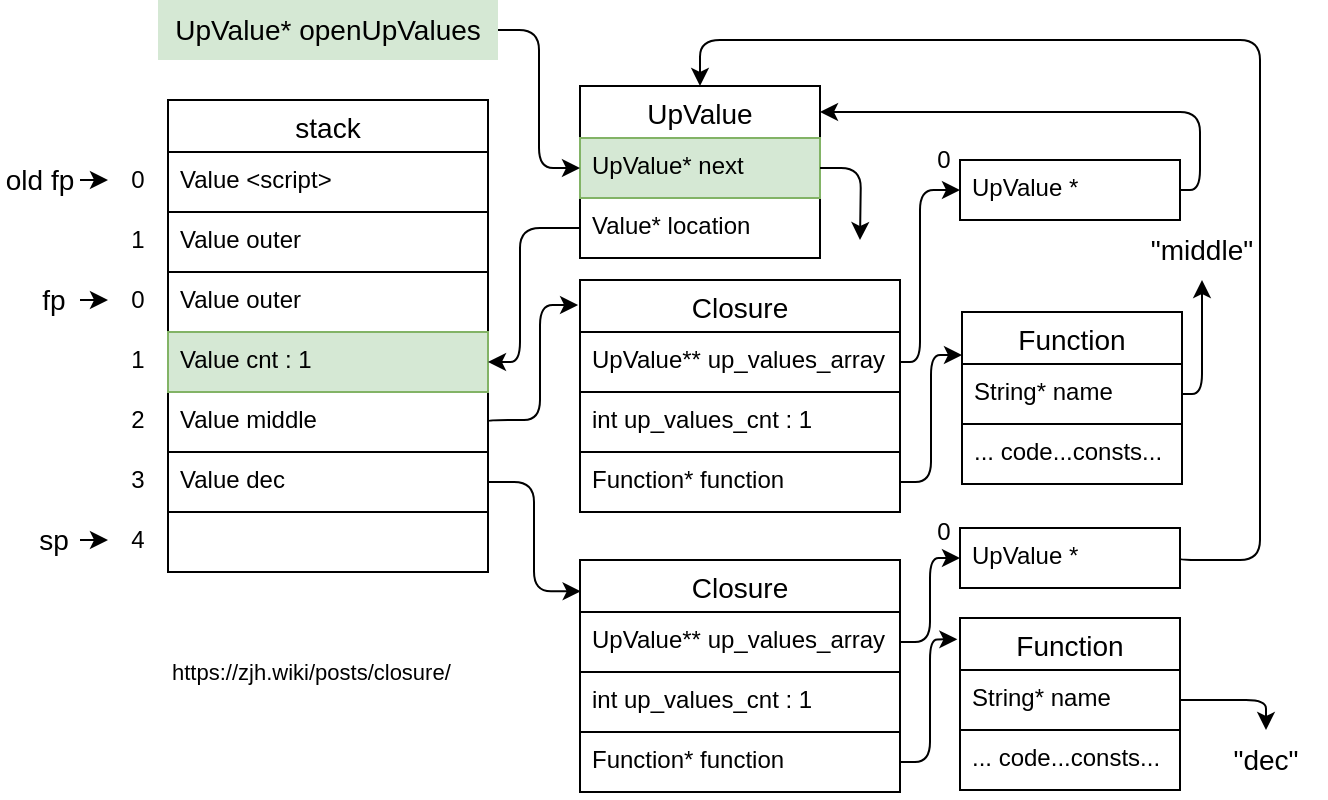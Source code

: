 <mxfile>
    <diagram id="UnN0kaY5O3gFq5ZVDEyJ" name="Page-1">
        <mxGraphModel dx="1150" dy="721" grid="1" gridSize="10" guides="1" tooltips="1" connect="1" arrows="1" fold="1" page="1" pageScale="1" pageWidth="3300" pageHeight="4681" background="#ffffff" math="0" shadow="0">
            <root>
                <mxCell id="0"/>
                <mxCell id="1" parent="0"/>
                <mxCell id="29" value="stack" style="swimlane;fontStyle=0;childLayout=stackLayout;horizontal=1;startSize=26;horizontalStack=0;resizeParent=1;resizeParentMax=0;resizeLast=0;collapsible=0;marginBottom=0;align=center;fontSize=14;expand=1;treeFolding=0;noLabel=0;allowArrows=1;dropTarget=1;" parent="1" vertex="1">
                    <mxGeometry x="314" y="130" width="160" height="236" as="geometry">
                        <mxRectangle x="200" y="220" width="60" height="30" as="alternateBounds"/>
                    </mxGeometry>
                </mxCell>
                <mxCell id="30" value="Value &lt;script&gt;" style="text;strokeColor=default;fillColor=none;spacingLeft=4;spacingRight=4;overflow=hidden;rotatable=0;points=[[0,0.5],[1,0.5]];portConstraint=eastwest;fontSize=12;expand=0;" parent="29" vertex="1">
                    <mxGeometry y="26" width="160" height="30" as="geometry"/>
                </mxCell>
                <mxCell id="31" value="Value outer" style="text;strokeColor=default;fillColor=none;spacingLeft=4;spacingRight=4;overflow=hidden;rotatable=0;points=[[0,0.5],[1,0.5]];portConstraint=eastwest;fontSize=12;expand=0;" parent="29" vertex="1">
                    <mxGeometry y="56" width="160" height="30" as="geometry"/>
                </mxCell>
                <mxCell id="32" value="Value outer" style="text;strokeColor=default;fillColor=none;spacingLeft=4;spacingRight=4;overflow=hidden;rotatable=0;points=[[0,0.5],[1,0.5]];portConstraint=eastwest;fontSize=12;expand=0;" parent="29" vertex="1">
                    <mxGeometry y="86" width="160" height="30" as="geometry"/>
                </mxCell>
                <mxCell id="55" value="Value cnt : 1" style="text;spacingLeft=4;spacingRight=4;overflow=hidden;rotatable=0;points=[[0,0.5],[1,0.5]];portConstraint=eastwest;fontSize=12;expand=0;strokeColor=#82b366;fillColor=#d5e8d4;" parent="29" vertex="1">
                    <mxGeometry y="116" width="160" height="30" as="geometry"/>
                </mxCell>
                <mxCell id="56" value="Value middle" style="text;strokeColor=none;fillColor=none;spacingLeft=4;spacingRight=4;overflow=hidden;rotatable=0;points=[[0,0.5],[1,0.5]];portConstraint=eastwest;fontSize=12;expand=0;" parent="29" vertex="1">
                    <mxGeometry y="146" width="160" height="30" as="geometry"/>
                </mxCell>
                <mxCell id="101" value="Value dec" style="text;strokeColor=default;fillColor=none;spacingLeft=4;spacingRight=4;overflow=hidden;rotatable=0;points=[[0,0.5],[1,0.5]];portConstraint=eastwest;fontSize=12;expand=0;" parent="29" vertex="1">
                    <mxGeometry y="176" width="160" height="30" as="geometry"/>
                </mxCell>
                <mxCell id="138" value="" style="text;strokeColor=default;fillColor=none;spacingLeft=4;spacingRight=4;overflow=hidden;rotatable=0;points=[[0,0.5],[1,0.5]];portConstraint=eastwest;fontSize=12;expand=0;" parent="29" vertex="1">
                    <mxGeometry y="206" width="160" height="30" as="geometry"/>
                </mxCell>
                <mxCell id="61" value="Closure" style="swimlane;fontStyle=0;childLayout=stackLayout;horizontal=1;startSize=26;horizontalStack=0;resizeParent=1;resizeParentMax=0;resizeLast=0;collapsible=0;marginBottom=0;align=center;fontSize=14;expand=1;treeFolding=0;noLabel=0;allowArrows=1;dropTarget=1;" parent="1" vertex="1">
                    <mxGeometry x="520" y="220" width="160" height="116" as="geometry">
                        <mxRectangle x="200" y="220" width="60" height="30" as="alternateBounds"/>
                    </mxGeometry>
                </mxCell>
                <mxCell id="63" value="UpValue** up_values_array" style="text;spacingLeft=4;spacingRight=4;overflow=hidden;rotatable=0;points=[[0,0.5],[1,0.5]];portConstraint=eastwest;fontSize=12;expand=0;strokeColor=default;" parent="61" vertex="1">
                    <mxGeometry y="26" width="160" height="30" as="geometry"/>
                </mxCell>
                <mxCell id="70" value="int up_values_cnt : 1" style="text;spacingLeft=4;spacingRight=4;overflow=hidden;rotatable=0;points=[[0,0.5],[1,0.5]];portConstraint=eastwest;fontSize=12;expand=0;" parent="61" vertex="1">
                    <mxGeometry y="56" width="160" height="30" as="geometry"/>
                </mxCell>
                <mxCell id="77" value="Function* function" style="text;strokeColor=default;fillColor=none;spacingLeft=4;spacingRight=4;overflow=hidden;rotatable=0;points=[[0,0.5],[1,0.5]];portConstraint=eastwest;fontSize=12;expand=0;" parent="61" vertex="1">
                    <mxGeometry y="86" width="160" height="30" as="geometry"/>
                </mxCell>
                <mxCell id="65" value="Function" style="swimlane;fontStyle=0;childLayout=stackLayout;horizontal=1;startSize=26;horizontalStack=0;resizeParent=1;resizeParentMax=0;resizeLast=0;collapsible=0;marginBottom=0;align=center;fontSize=14;expand=1;treeFolding=0;noLabel=0;allowArrows=1;dropTarget=1;" parent="1" vertex="1">
                    <mxGeometry x="711" y="236" width="110" height="86" as="geometry">
                        <mxRectangle x="200" y="220" width="60" height="30" as="alternateBounds"/>
                    </mxGeometry>
                </mxCell>
                <mxCell id="66" value="String* name" style="text;strokeColor=default;fillColor=none;spacingLeft=4;spacingRight=4;overflow=hidden;rotatable=0;points=[[0,0.5],[1,0.5]];portConstraint=eastwest;fontSize=12;expand=0;" parent="65" vertex="1">
                    <mxGeometry y="26" width="110" height="30" as="geometry"/>
                </mxCell>
                <mxCell id="153" value="... code...consts..." style="text;strokeColor=default;fillColor=none;spacingLeft=4;spacingRight=4;overflow=hidden;rotatable=0;points=[[0,0.5],[1,0.5]];portConstraint=eastwest;fontSize=12;expand=0;" parent="65" vertex="1">
                    <mxGeometry y="56" width="110" height="30" as="geometry"/>
                </mxCell>
                <mxCell id="195" style="edgeStyle=orthogonalEdgeStyle;html=1;exitX=1;exitY=0.5;exitDx=0;exitDy=0;entryX=1;entryY=0.151;entryDx=0;entryDy=0;entryPerimeter=0;fontSize=14;" edge="1" parent="1" source="71" target="81">
                    <mxGeometry relative="1" as="geometry"/>
                </mxCell>
                <mxCell id="71" value="UpValue *" style="text;spacingLeft=4;spacingRight=4;overflow=hidden;rotatable=0;points=[[0,0.5],[1,0.5]];portConstraint=eastwest;fontSize=12;expand=0;strokeColor=default;" parent="1" vertex="1">
                    <mxGeometry x="710" y="160" width="110" height="30" as="geometry"/>
                </mxCell>
                <mxCell id="81" value="UpValue" style="swimlane;fontStyle=0;childLayout=stackLayout;horizontal=1;startSize=26;horizontalStack=0;resizeParent=1;resizeParentMax=0;resizeLast=0;collapsible=0;marginBottom=0;align=center;fontSize=14;expand=1;treeFolding=0;noLabel=0;allowArrows=1;dropTarget=1;" parent="1" vertex="1">
                    <mxGeometry x="520" y="123" width="120" height="86" as="geometry">
                        <mxRectangle x="200" y="220" width="60" height="30" as="alternateBounds"/>
                    </mxGeometry>
                </mxCell>
                <mxCell id="83" value="UpValue* next" style="text;spacingLeft=4;spacingRight=4;overflow=hidden;rotatable=0;points=[[0,0.5],[1,0.5]];portConstraint=eastwest;fontSize=12;expand=0;fillColor=#d5e8d4;strokeColor=#82b366;" parent="81" vertex="1">
                    <mxGeometry y="26" width="120" height="30" as="geometry"/>
                </mxCell>
                <mxCell id="193" value="Value* location" style="text;spacingLeft=4;spacingRight=4;overflow=hidden;rotatable=0;points=[[0,0.5],[1,0.5]];portConstraint=eastwest;fontSize=12;expand=0;" vertex="1" parent="81">
                    <mxGeometry y="56" width="120" height="30" as="geometry"/>
                </mxCell>
                <mxCell id="133" style="edgeStyle=none;html=1;exitX=1;exitY=0.5;exitDx=0;exitDy=0;entryX=0;entryY=0.5;entryDx=0;entryDy=0;" parent="1" source="99" target="129" edge="1">
                    <mxGeometry relative="1" as="geometry"/>
                </mxCell>
                <mxCell id="99" value="&lt;font style=&quot;font-size: 14px;&quot;&gt;fp&lt;/font&gt;" style="text;html=1;strokeColor=none;fillColor=none;align=center;verticalAlign=middle;whiteSpace=wrap;rounded=0;" parent="1" vertex="1">
                    <mxGeometry x="244" y="215" width="26" height="30" as="geometry"/>
                </mxCell>
                <mxCell id="113" style="edgeStyle=orthogonalEdgeStyle;html=1;exitX=1;exitY=0.5;exitDx=0;exitDy=0;entryX=0;entryY=0.5;entryDx=0;entryDy=0;fontSize=14;elbow=vertical;" parent="1" source="63" target="71" edge="1">
                    <mxGeometry relative="1" as="geometry">
                        <Array as="points">
                            <mxPoint x="690" y="261"/>
                            <mxPoint x="690" y="175"/>
                        </Array>
                    </mxGeometry>
                </mxCell>
                <mxCell id="119" style="edgeStyle=orthogonalEdgeStyle;html=1;exitX=1;exitY=0.5;exitDx=0;exitDy=0;entryX=-0.006;entryY=0.108;entryDx=0;entryDy=0;entryPerimeter=0;fontSize=14;elbow=vertical;" parent="1" source="56" target="61" edge="1">
                    <mxGeometry relative="1" as="geometry">
                        <Array as="points">
                            <mxPoint x="474" y="290"/>
                            <mxPoint x="500" y="290"/>
                            <mxPoint x="500" y="233"/>
                        </Array>
                    </mxGeometry>
                </mxCell>
                <mxCell id="121" value="&quot;middle&quot;" style="text;html=1;strokeColor=none;fillColor=none;align=center;verticalAlign=middle;whiteSpace=wrap;rounded=0;fontSize=14;" parent="1" vertex="1">
                    <mxGeometry x="801" y="190" width="60" height="30" as="geometry"/>
                </mxCell>
                <UserObject label="&lt;font style=&quot;font-size: 11px;&quot;&gt;https://zjh.wiki/posts/closure/&lt;/font&gt;" link="https://zjh.wiki/posts/closure/" id="124">
                    <mxCell style="text;whiteSpace=wrap;html=1;fontSize=14;" parent="1" vertex="1">
                        <mxGeometry x="314" y="400" width="150" height="24" as="geometry"/>
                    </mxCell>
                </UserObject>
                <mxCell id="125" style="edgeStyle=orthogonalEdgeStyle;html=1;exitX=1;exitY=0.5;exitDx=0;exitDy=0;entryX=0;entryY=0.25;entryDx=0;entryDy=0;fontSize=10;elbow=vertical;" parent="1" source="77" target="65" edge="1">
                    <mxGeometry relative="1" as="geometry"/>
                </mxCell>
                <mxCell id="126" value="0" style="text;html=1;strokeColor=none;fillColor=none;align=center;verticalAlign=middle;whiteSpace=wrap;rounded=0;" parent="1" vertex="1">
                    <mxGeometry x="687" y="150" width="30" height="20" as="geometry"/>
                </mxCell>
                <mxCell id="127" value="0" style="text;html=1;strokeColor=none;fillColor=none;align=center;verticalAlign=middle;whiteSpace=wrap;rounded=0;" parent="1" vertex="1">
                    <mxGeometry x="284" y="160" width="30" height="20" as="geometry"/>
                </mxCell>
                <mxCell id="128" value="1" style="text;html=1;strokeColor=none;fillColor=none;align=center;verticalAlign=middle;whiteSpace=wrap;rounded=0;" parent="1" vertex="1">
                    <mxGeometry x="284" y="190" width="30" height="20" as="geometry"/>
                </mxCell>
                <mxCell id="129" value="0" style="text;html=1;strokeColor=none;fillColor=none;align=center;verticalAlign=middle;whiteSpace=wrap;rounded=0;" parent="1" vertex="1">
                    <mxGeometry x="284" y="220" width="30" height="20" as="geometry"/>
                </mxCell>
                <mxCell id="130" value="1" style="text;html=1;strokeColor=none;fillColor=none;align=center;verticalAlign=middle;whiteSpace=wrap;rounded=0;" parent="1" vertex="1">
                    <mxGeometry x="284" y="250" width="30" height="20" as="geometry"/>
                </mxCell>
                <mxCell id="131" value="2" style="text;html=1;strokeColor=none;fillColor=none;align=center;verticalAlign=middle;whiteSpace=wrap;rounded=0;" parent="1" vertex="1">
                    <mxGeometry x="284" y="280" width="30" height="20" as="geometry"/>
                </mxCell>
                <mxCell id="132" value="3" style="text;html=1;strokeColor=none;fillColor=none;align=center;verticalAlign=middle;whiteSpace=wrap;rounded=0;" parent="1" vertex="1">
                    <mxGeometry x="284" y="310" width="30" height="20" as="geometry"/>
                </mxCell>
                <mxCell id="135" style="edgeStyle=none;html=1;exitX=1;exitY=0.5;exitDx=0;exitDy=0;entryX=0;entryY=0.5;entryDx=0;entryDy=0;" parent="1" source="134" edge="1">
                    <mxGeometry relative="1" as="geometry">
                        <mxPoint x="284" y="350.0" as="targetPoint"/>
                    </mxGeometry>
                </mxCell>
                <mxCell id="134" value="&lt;font style=&quot;font-size: 14px;&quot;&gt;sp&lt;/font&gt;" style="text;html=1;strokeColor=none;fillColor=none;align=center;verticalAlign=middle;whiteSpace=wrap;rounded=0;" parent="1" vertex="1">
                    <mxGeometry x="244" y="336" width="26" height="28" as="geometry"/>
                </mxCell>
                <mxCell id="136" style="edgeStyle=none;html=1;exitX=1;exitY=0.5;exitDx=0;exitDy=0;entryX=0;entryY=0.5;entryDx=0;entryDy=0;" parent="1" source="137" edge="1">
                    <mxGeometry relative="1" as="geometry">
                        <mxPoint x="284" y="170.0" as="targetPoint"/>
                    </mxGeometry>
                </mxCell>
                <mxCell id="137" value="&lt;font style=&quot;font-size: 14px;&quot;&gt;old fp&lt;/font&gt;" style="text;html=1;strokeColor=none;fillColor=none;align=center;verticalAlign=middle;whiteSpace=wrap;rounded=0;" parent="1" vertex="1">
                    <mxGeometry x="230" y="155" width="40" height="30" as="geometry"/>
                </mxCell>
                <mxCell id="139" value="4" style="text;html=1;strokeColor=none;fillColor=none;align=center;verticalAlign=middle;whiteSpace=wrap;rounded=0;" parent="1" vertex="1">
                    <mxGeometry x="284" y="340" width="30" height="20" as="geometry"/>
                </mxCell>
                <mxCell id="158" style="edgeStyle=orthogonalEdgeStyle;html=1;exitX=1;exitY=0.5;exitDx=0;exitDy=0;entryX=0.5;entryY=1;entryDx=0;entryDy=0;" parent="1" source="66" target="121" edge="1">
                    <mxGeometry relative="1" as="geometry"/>
                </mxCell>
                <mxCell id="160" value="Closure" style="swimlane;fontStyle=0;childLayout=stackLayout;horizontal=1;startSize=26;horizontalStack=0;resizeParent=1;resizeParentMax=0;resizeLast=0;collapsible=0;marginBottom=0;align=center;fontSize=14;expand=1;treeFolding=0;noLabel=0;allowArrows=1;dropTarget=1;" parent="1" vertex="1">
                    <mxGeometry x="520" y="360" width="160" height="116" as="geometry">
                        <mxRectangle x="200" y="220" width="60" height="30" as="alternateBounds"/>
                    </mxGeometry>
                </mxCell>
                <mxCell id="161" value="UpValue** up_values_array" style="text;spacingLeft=4;spacingRight=4;overflow=hidden;rotatable=0;points=[[0,0.5],[1,0.5]];portConstraint=eastwest;fontSize=12;expand=0;strokeColor=default;" parent="160" vertex="1">
                    <mxGeometry y="26" width="160" height="30" as="geometry"/>
                </mxCell>
                <mxCell id="162" value="int up_values_cnt : 1" style="text;spacingLeft=4;spacingRight=4;overflow=hidden;rotatable=0;points=[[0,0.5],[1,0.5]];portConstraint=eastwest;fontSize=12;expand=0;" parent="160" vertex="1">
                    <mxGeometry y="56" width="160" height="30" as="geometry"/>
                </mxCell>
                <mxCell id="163" value="Function* function" style="text;strokeColor=default;fillColor=none;spacingLeft=4;spacingRight=4;overflow=hidden;rotatable=0;points=[[0,0.5],[1,0.5]];portConstraint=eastwest;fontSize=12;expand=0;" parent="160" vertex="1">
                    <mxGeometry y="86" width="160" height="30" as="geometry"/>
                </mxCell>
                <mxCell id="164" value="Function" style="swimlane;fontStyle=0;childLayout=stackLayout;horizontal=1;startSize=26;horizontalStack=0;resizeParent=1;resizeParentMax=0;resizeLast=0;collapsible=0;marginBottom=0;align=center;fontSize=14;expand=1;treeFolding=0;noLabel=0;allowArrows=1;dropTarget=1;" parent="1" vertex="1">
                    <mxGeometry x="710" y="389" width="110" height="86" as="geometry">
                        <mxRectangle x="200" y="220" width="60" height="30" as="alternateBounds"/>
                    </mxGeometry>
                </mxCell>
                <mxCell id="165" value="String* name" style="text;strokeColor=default;fillColor=none;spacingLeft=4;spacingRight=4;overflow=hidden;rotatable=0;points=[[0,0.5],[1,0.5]];portConstraint=eastwest;fontSize=12;expand=0;" parent="164" vertex="1">
                    <mxGeometry y="26" width="110" height="30" as="geometry"/>
                </mxCell>
                <mxCell id="166" value="... code...consts..." style="text;strokeColor=default;fillColor=none;spacingLeft=4;spacingRight=4;overflow=hidden;rotatable=0;points=[[0,0.5],[1,0.5]];portConstraint=eastwest;fontSize=12;expand=0;" parent="164" vertex="1">
                    <mxGeometry y="56" width="110" height="30" as="geometry"/>
                </mxCell>
                <mxCell id="167" value="&quot;dec&quot;" style="text;html=1;strokeColor=none;fillColor=none;align=center;verticalAlign=middle;whiteSpace=wrap;rounded=0;fontSize=14;" parent="1" vertex="1">
                    <mxGeometry x="833" y="445" width="60" height="30" as="geometry"/>
                </mxCell>
                <mxCell id="188" style="edgeStyle=orthogonalEdgeStyle;html=1;exitX=1;exitY=0.5;exitDx=0;exitDy=0;entryX=0.5;entryY=0;entryDx=0;entryDy=0;" parent="1" source="183" target="81" edge="1">
                    <mxGeometry relative="1" as="geometry">
                        <Array as="points">
                            <mxPoint x="820" y="360"/>
                            <mxPoint x="860" y="360"/>
                            <mxPoint x="860" y="100"/>
                            <mxPoint x="580" y="100"/>
                        </Array>
                    </mxGeometry>
                </mxCell>
                <mxCell id="183" value="UpValue *" style="text;spacingLeft=4;spacingRight=4;overflow=hidden;rotatable=0;points=[[0,0.5],[1,0.5]];portConstraint=eastwest;fontSize=12;expand=0;strokeColor=default;" parent="1" vertex="1">
                    <mxGeometry x="710" y="344" width="110" height="30" as="geometry"/>
                </mxCell>
                <mxCell id="184" value="0" style="text;html=1;strokeColor=none;fillColor=none;align=center;verticalAlign=middle;whiteSpace=wrap;rounded=0;" parent="1" vertex="1">
                    <mxGeometry x="687" y="336" width="30" height="20" as="geometry"/>
                </mxCell>
                <mxCell id="185" style="edgeStyle=orthogonalEdgeStyle;html=1;exitX=1;exitY=0.5;exitDx=0;exitDy=0;entryX=0.5;entryY=0;entryDx=0;entryDy=0;" parent="1" source="165" target="167" edge="1">
                    <mxGeometry relative="1" as="geometry"/>
                </mxCell>
                <mxCell id="186" style="edgeStyle=orthogonalEdgeStyle;html=1;exitX=1;exitY=0.5;exitDx=0;exitDy=0;entryX=-0.012;entryY=0.124;entryDx=0;entryDy=0;entryPerimeter=0;" parent="1" source="163" target="164" edge="1">
                    <mxGeometry relative="1" as="geometry"/>
                </mxCell>
                <mxCell id="187" style="edgeStyle=orthogonalEdgeStyle;html=1;exitX=1;exitY=0.5;exitDx=0;exitDy=0;" parent="1" source="161" target="183" edge="1">
                    <mxGeometry relative="1" as="geometry"/>
                </mxCell>
                <mxCell id="191" style="edgeStyle=orthogonalEdgeStyle;html=1;exitX=1;exitY=0.5;exitDx=0;exitDy=0;entryX=0.002;entryY=0.135;entryDx=0;entryDy=0;entryPerimeter=0;" parent="1" source="101" target="160" edge="1">
                    <mxGeometry relative="1" as="geometry"/>
                </mxCell>
                <mxCell id="196" style="edgeStyle=orthogonalEdgeStyle;html=1;exitX=1;exitY=0.5;exitDx=0;exitDy=0;entryX=0;entryY=0.5;entryDx=0;entryDy=0;fontSize=14;" edge="1" parent="1" source="192" target="83">
                    <mxGeometry relative="1" as="geometry"/>
                </mxCell>
                <mxCell id="192" value="&lt;font style=&quot;font-size: 14px;&quot;&gt;UpValue* openUpValues&lt;/font&gt;" style="text;html=1;strokeColor=none;fillColor=#d5e8d4;align=center;verticalAlign=middle;whiteSpace=wrap;rounded=0;" vertex="1" parent="1">
                    <mxGeometry x="309" y="80" width="170" height="30" as="geometry"/>
                </mxCell>
                <mxCell id="194" style="edgeStyle=orthogonalEdgeStyle;html=1;exitX=0;exitY=0.5;exitDx=0;exitDy=0;entryX=1;entryY=0.5;entryDx=0;entryDy=0;fontSize=14;" edge="1" parent="1" source="193" target="55">
                    <mxGeometry relative="1" as="geometry">
                        <Array as="points">
                            <mxPoint x="490" y="194"/>
                            <mxPoint x="490" y="261"/>
                        </Array>
                    </mxGeometry>
                </mxCell>
                <mxCell id="197" style="edgeStyle=orthogonalEdgeStyle;html=1;exitX=1;exitY=0.5;exitDx=0;exitDy=0;fontSize=14;" edge="1" parent="1" source="83">
                    <mxGeometry relative="1" as="geometry">
                        <mxPoint x="660" y="200" as="targetPoint"/>
                    </mxGeometry>
                </mxCell>
            </root>
        </mxGraphModel>
    </diagram>
</mxfile>